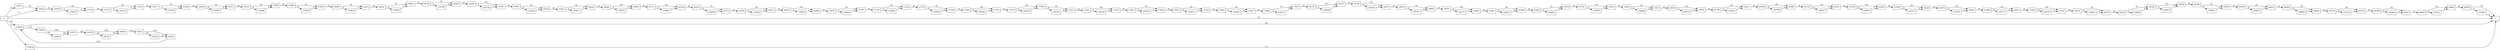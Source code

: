 digraph {
	graph [rankdir=LR]
	node [shape=rectangle]
	14415 -> 14416 [label=16]
	14416 -> 15109 [label=20]
	15109 -> 15136 [label=16]
	15109 -> 119442 [label=4]
	15136 -> 15274 [label=20]
	15274 -> 15343 [label=16]
	15274 -> 119510 [label=4]
	15343 -> 15417 [label=20]
	15417 -> 15444 [label=16]
	15417 -> 119536 [label=4]
	15444 -> 15484 [label=20]
	15484 -> 15511 [label=16]
	15484 -> 119562 [label=4]
	15511 -> 15553 [label=20]
	15553 -> 15580 [label=16]
	15553 -> 119588 [label=4]
	15580 -> 15586 [label=20]
	15586 -> 15629 [label=16]
	15586 -> 119630 [label=4]
	15629 -> 15646 [label=20]
	15646 -> 15673 [label=16]
	15646 -> 119656 [label=4]
	15673 -> 16014 [label=20]
	16014 -> 16041 [label=16]
	16014 -> 119682 [label=4]
	16041 -> 16236 [label=20]
	16236 -> 16263 [label=16]
	16236 -> 119708 [label=4]
	16263 -> 16266 [label=20]
	16266 -> 16293 [label=16]
	16266 -> 119734 [label=4]
	16293 -> 16302 [label=20]
	16302 -> 16329 [label=16]
	16302 -> 119760 [label=4]
	16329 -> 16341 [label=20]
	16341 -> 16393 [label=16]
	16341 -> 119811 [label=4]
	16393 -> 16665 [label=20]
	16665 -> 16692 [label=16]
	16665 -> 119837 [label=4]
	16692 -> 16711 [label=20]
	16711 -> 16738 [label=16]
	16711 -> 119863 [label=4]
	16738 -> 16745 [label=20]
	16745 -> 16772 [label=16]
	16745 -> 119889 [label=4]
	16772 -> 16783 [label=20]
	16783 -> 16811 [label=16]
	16783 -> 119916 [label=4]
	16811 -> 16859 [label=20]
	16859 -> 16886 [label=16]
	16859 -> 119942 [label=4]
	16886 -> 17078 [label=20]
	17078 -> 17105 [label=16]
	17078 -> 119968 [label=4]
	17105 -> 17129 [label=20]
	17129 -> 17156 [label=16]
	17129 -> 119994 [label=4]
	17156 -> 17172 [label=20]
	17172 -> 17199 [label=16]
	17172 -> 120020 [label=4]
	17199 -> 17283 [label=20]
	17283 -> 17316 [label=16]
	17283 -> 120052 [label=4]
	17316 -> 17319 [label=20]
	17319 -> 17346 [label=16]
	17319 -> 120078 [label=4]
	17346 -> 17412 [label=16]
	17346 -> 120143 [label=4]
	17412 -> 17547 [label=20]
	17547 -> 17574 [label=16]
	17547 -> 120169 [label=4]
	17574 -> 17601 [label=20]
	17601 -> 17628 [label=16]
	17601 -> 120195 [label=4]
	17628 -> 17676 [label=20]
	17676 -> 17703 [label=16]
	17676 -> 120221 [label=4]
	17703 -> 17820 [label=20]
	17820 -> 17847 [label=16]
	17820 -> 120247 [label=4]
	17847 -> 17889 [label=20]
	17889 -> 17916 [label=16]
	17889 -> 120273 [label=4]
	17916 -> 18120 [label=20]
	18120 -> 18147 [label=16]
	18120 -> 120299 [label=4]
	18147 -> 18720 [label=20]
	18720 -> 18747 [label=16]
	18720 -> 120325 [label=4]
	18747 -> 18976 [label=20]
	18976 -> 19003 [label=16]
	18976 -> 120351 [label=4]
	19003 -> 19031 [label=20]
	19031 -> 19058 [label=16]
	19031 -> 120377 [label=4]
	19058 -> 21461 [label=20]
	21461 -> 21488 [label=16]
	21461 -> 120403 [label=4]
	21488 -> 21609 [label=20]
	21609 -> 21636 [label=16]
	21609 -> 120429 [label=4]
	21636 -> 21787 [label=20]
	21787 -> 21814 [label=16]
	21787 -> 120455 [label=4]
	21814 -> 21901 [label=20]
	21901 -> 21937 [label=16]
	21901 -> 120490 [label=4]
	21937 -> 22629 [label=20]
	22629 -> 22656 [label=16]
	22629 -> 120516 [label=4]
	22656 -> 22794 [label=20]
	22794 -> 22821 [label=16]
	22794 -> 120542 [label=4]
	22821 -> 22958 [label=20]
	22958 -> 22985 [label=16]
	22958 -> 120568 [label=4]
	22985 -> 23125 [label=20]
	23125 -> 23195 [label=16]
	23125 -> 120637 [label=4]
	23195 -> 23258 [label=20]
	23258 -> 23285 [label=16]
	23258 -> 120663 [label=4]
	23285 -> 23369 [label=20]
	23369 -> 23426 [label=16]
	23369 -> 120719 [label=4]
	23426 -> 23474 [label=20]
	23474 -> 23501 [label=16]
	23474 -> 120745 [label=4]
	23501 -> 25788 [label=20]
	25788 -> 25815 [label=16]
	25788 -> 120771 [label=4]
	25815 -> 27294 [label=20]
	27294 -> 27321 [label=16]
	27294 -> 120797 [label=4]
	27321 -> 29230 [label=20]
	29230 -> 29279 [label=16]
	29230 -> 120845 [label=4]
	29279 -> 29284 [label=20]
	29284 -> 29329 [label=16]
	29284 -> 120889 [label=4]
	29329 -> 29356 [label=16]
	29329 -> 120915 [label=4]
	29356 -> 29368 [label=20]
	29368 -> 29395 [label=16]
	29368 -> 120941 [label=4]
	29395 -> 29404 [label=20]
	29404 -> 29431 [label=16]
	29404 -> 120967 [label=4]
	29431 -> 29469 [label=20]
	29469 -> 29496 [label=16]
	29469 -> 120993 [label=4]
	29496 -> 29709 [label=20]
	29709 -> 29736 [label=16]
	29709 -> 121019 [label=4]
	29736 -> 29788 [label=20]
	29788 -> 29815 [label=16]
	29788 -> 121045 [label=4]
	29815 -> 29938 [label=20]
	29938 -> 29965 [label=16]
	29938 -> 121071 [label=4]
	29965 -> 29976 [label=20]
	29976 -> 1 [label=16]
	29976 -> 135485 [label=4]
	33924 -> 33948 [label=130]
	33924 -> 1 [label=26]
	33948 -> 33975 [label=104]
	33948 -> 34090 [label=26]
	33975 -> 33979 [label=130]
	33979 -> 34008 [label=104]
	33979 -> 34118 [label=26]
	34008 -> 34025 [label=130]
	34025 -> 34052 [label=104]
	34025 -> 34144 [label=26]
	34052 -> 33924 [label=130]
	34090 -> 33975 [label=26]
	34118 -> 34008 [label=26]
	34144 -> 34052 [label=26]
	119416 -> 1 [label=15]
	119442 -> 15136 [label=4]
	119510 -> 15343 [label=4]
	119536 -> 15444 [label=4]
	119562 -> 15511 [label=4]
	119588 -> 15580 [label=4]
	119630 -> 15629 [label=4]
	119656 -> 15673 [label=4]
	119682 -> 16041 [label=4]
	119708 -> 16263 [label=4]
	119734 -> 16293 [label=4]
	119760 -> 16329 [label=4]
	119811 -> 16393 [label=4]
	119837 -> 16692 [label=4]
	119863 -> 16738 [label=4]
	119889 -> 16772 [label=4]
	119916 -> 16811 [label=4]
	119942 -> 16886 [label=4]
	119968 -> 17105 [label=4]
	119994 -> 17156 [label=4]
	120020 -> 17199 [label=4]
	120052 -> 17316 [label=4]
	120078 -> 17346 [label=4]
	120143 -> 17412 [label=4]
	120169 -> 17574 [label=4]
	120195 -> 17628 [label=4]
	120221 -> 17703 [label=4]
	120247 -> 17847 [label=4]
	120273 -> 17916 [label=4]
	120299 -> 18147 [label=4]
	120325 -> 18747 [label=4]
	120351 -> 19003 [label=4]
	120377 -> 19058 [label=4]
	120403 -> 21488 [label=4]
	120429 -> 21636 [label=4]
	120455 -> 21814 [label=4]
	120490 -> 21937 [label=4]
	120516 -> 22656 [label=4]
	120542 -> 22821 [label=4]
	120568 -> 22985 [label=4]
	120637 -> 23195 [label=4]
	120663 -> 23285 [label=4]
	120719 -> 23426 [label=4]
	120745 -> 23501 [label=4]
	120771 -> 25815 [label=4]
	120797 -> 27321 [label=4]
	120845 -> 29279 [label=4]
	120889 -> 29329 [label=4]
	120915 -> 29356 [label=4]
	120941 -> 29395 [label=4]
	120967 -> 29431 [label=4]
	120993 -> 29496 [label=4]
	121019 -> 29736 [label=4]
	121045 -> 29815 [label=4]
	121071 -> 29965 [label=4]
	135485 -> 1 [label=4]
	0 -> 14416 [label=4]
	0 -> 14415 [label=16]
	0 -> 33924 [label=26]
	0 -> 1 [label=33]
	0 -> 119416 [label=15]
}
